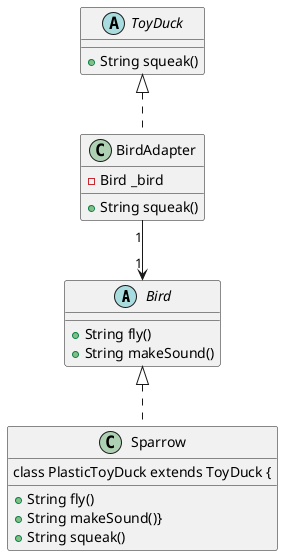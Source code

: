 'https://plantuml.com/class-diagram

@startuml
'----------------- Definitions -----------------
abstract class Bird {
 + String fly()
 + String makeSound()
}

abstract class ToyDuck {
 + String squeak()
}

class Sparrow implements Bird {
 + String fly()
 + String makeSound()}

class PlasticToyDuck extends ToyDuck {
 + String squeak()
}

class BirdAdapter implements ToyDuck {
 - Bird _bird
 + String squeak()
}

'----------------- Relationships -----------------
BirdAdapter "1" --> "1" Bird

@enduml